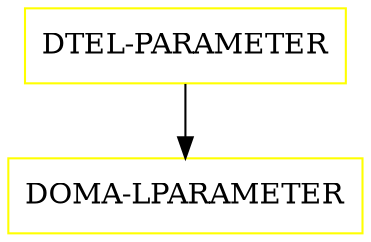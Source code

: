 digraph G {
  "DTEL-PARAMETER" [shape=box,color=yellow];
  "DOMA-LPARAMETER" [shape=box,color=yellow,URL="./DOMA_LPARAMETER.html"];
  "DTEL-PARAMETER" -> "DOMA-LPARAMETER";
}

